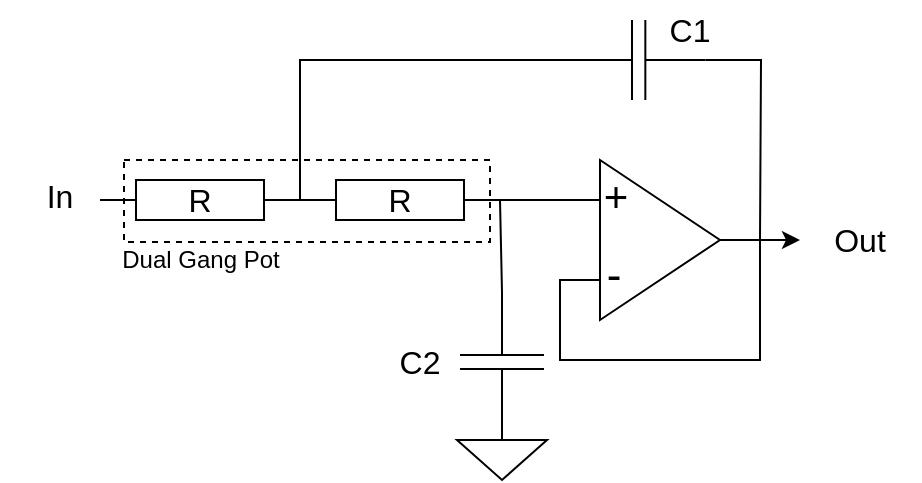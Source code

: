<mxfile version="26.0.4">
  <diagram name="Page-1" id="DIJfXaSiZgpQiBbqE2nx">
    <mxGraphModel dx="901" dy="615" grid="0" gridSize="10" guides="1" tooltips="1" connect="1" arrows="1" fold="1" page="0" pageScale="1" pageWidth="450" pageHeight="300" math="0" shadow="0">
      <root>
        <mxCell id="0" />
        <mxCell id="1" parent="0" />
        <mxCell id="puvLmINCdq48PFnhJvnb-30" value="" style="group" parent="1" vertex="1" connectable="0">
          <mxGeometry width="460" height="240" as="geometry" />
        </mxCell>
        <mxCell id="puvLmINCdq48PFnhJvnb-16" style="edgeStyle=orthogonalEdgeStyle;rounded=0;orthogonalLoop=1;jettySize=auto;html=1;exitX=1;exitY=0.5;exitDx=0;exitDy=0;exitPerimeter=0;entryX=0;entryY=0.25;entryDx=0;entryDy=0;endArrow=none;endFill=0;" parent="puvLmINCdq48PFnhJvnb-30" source="puvLmINCdq48PFnhJvnb-1" target="puvLmINCdq48PFnhJvnb-4" edge="1">
          <mxGeometry relative="1" as="geometry" />
        </mxCell>
        <mxCell id="puvLmINCdq48PFnhJvnb-1" value="" style="pointerEvents=1;verticalLabelPosition=bottom;shadow=0;dashed=0;align=center;html=1;verticalAlign=top;shape=mxgraph.electrical.resistors.resistor_1;" parent="puvLmINCdq48PFnhJvnb-30" vertex="1">
          <mxGeometry x="150" y="90" width="100" height="20" as="geometry" />
        </mxCell>
        <mxCell id="puvLmINCdq48PFnhJvnb-2" value="" style="pointerEvents=1;verticalLabelPosition=bottom;shadow=0;dashed=0;align=center;html=1;verticalAlign=top;shape=mxgraph.electrical.resistors.resistor_1;" parent="puvLmINCdq48PFnhJvnb-30" vertex="1">
          <mxGeometry x="50" y="90" width="100" height="20" as="geometry" />
        </mxCell>
        <mxCell id="puvLmINCdq48PFnhJvnb-27" style="edgeStyle=none;rounded=0;orthogonalLoop=1;jettySize=auto;html=1;exitX=1;exitY=0.5;exitDx=0;exitDy=0;" parent="puvLmINCdq48PFnhJvnb-30" source="puvLmINCdq48PFnhJvnb-4" target="puvLmINCdq48PFnhJvnb-28" edge="1">
          <mxGeometry relative="1" as="geometry">
            <mxPoint x="410" y="119.923" as="targetPoint" />
          </mxGeometry>
        </mxCell>
        <mxCell id="puvLmINCdq48PFnhJvnb-4" value="" style="triangle;whiteSpace=wrap;html=1;" parent="puvLmINCdq48PFnhJvnb-30" vertex="1">
          <mxGeometry x="300" y="80" width="60" height="80" as="geometry" />
        </mxCell>
        <mxCell id="puvLmINCdq48PFnhJvnb-25" style="edgeStyle=orthogonalEdgeStyle;rounded=0;orthogonalLoop=1;jettySize=auto;html=1;exitX=1;exitY=0.5;exitDx=0;exitDy=0;exitPerimeter=0;endArrow=none;endFill=0;" parent="puvLmINCdq48PFnhJvnb-30" source="puvLmINCdq48PFnhJvnb-5" edge="1">
          <mxGeometry relative="1" as="geometry">
            <mxPoint x="380" y="120" as="targetPoint" />
          </mxGeometry>
        </mxCell>
        <mxCell id="puvLmINCdq48PFnhJvnb-26" style="edgeStyle=orthogonalEdgeStyle;rounded=0;orthogonalLoop=1;jettySize=auto;html=1;exitX=0;exitY=0.5;exitDx=0;exitDy=0;exitPerimeter=0;entryX=1;entryY=0.5;entryDx=0;entryDy=0;entryPerimeter=0;endArrow=none;endFill=0;" parent="puvLmINCdq48PFnhJvnb-30" source="puvLmINCdq48PFnhJvnb-5" target="puvLmINCdq48PFnhJvnb-2" edge="1">
          <mxGeometry relative="1" as="geometry">
            <mxPoint x="250" y="100" as="targetPoint" />
            <Array as="points">
              <mxPoint x="150" y="30" />
            </Array>
          </mxGeometry>
        </mxCell>
        <mxCell id="puvLmINCdq48PFnhJvnb-5" value="" style="pointerEvents=1;verticalLabelPosition=bottom;shadow=0;dashed=0;align=center;html=1;verticalAlign=top;shape=mxgraph.electrical.capacitors.capacitor_1;" parent="puvLmINCdq48PFnhJvnb-30" vertex="1">
          <mxGeometry x="286" y="10" width="66.67" height="40" as="geometry" />
        </mxCell>
        <mxCell id="puvLmINCdq48PFnhJvnb-9" value="" style="pointerEvents=1;verticalLabelPosition=bottom;shadow=0;dashed=0;align=center;html=1;verticalAlign=top;shape=mxgraph.electrical.capacitors.capacitor_1;rotation=-90;" parent="puvLmINCdq48PFnhJvnb-30" vertex="1">
          <mxGeometry x="216" y="160" width="70" height="42" as="geometry" />
        </mxCell>
        <mxCell id="puvLmINCdq48PFnhJvnb-12" style="edgeStyle=none;rounded=0;orthogonalLoop=1;jettySize=auto;html=1;exitX=1;exitY=0.5;exitDx=0;exitDy=0;exitPerimeter=0;entryX=1;entryY=0.5;entryDx=0;entryDy=0;entryPerimeter=0;endArrow=none;endFill=0;" parent="puvLmINCdq48PFnhJvnb-30" source="puvLmINCdq48PFnhJvnb-9" target="puvLmINCdq48PFnhJvnb-1" edge="1">
          <mxGeometry relative="1" as="geometry" />
        </mxCell>
        <mxCell id="puvLmINCdq48PFnhJvnb-17" style="edgeStyle=orthogonalEdgeStyle;rounded=0;orthogonalLoop=1;jettySize=auto;html=1;exitX=0;exitY=0.75;exitDx=0;exitDy=0;entryX=1;entryY=0.5;entryDx=0;entryDy=0;endArrow=none;endFill=0;" parent="puvLmINCdq48PFnhJvnb-30" source="puvLmINCdq48PFnhJvnb-4" target="puvLmINCdq48PFnhJvnb-4" edge="1">
          <mxGeometry relative="1" as="geometry" />
        </mxCell>
        <mxCell id="puvLmINCdq48PFnhJvnb-18" value="&lt;font style=&quot;font-size: 21px;&quot;&gt;+&lt;/font&gt;" style="text;html=1;align=center;verticalAlign=middle;whiteSpace=wrap;rounded=0;" parent="puvLmINCdq48PFnhJvnb-30" vertex="1">
          <mxGeometry x="277.5" y="83" width="60" height="30" as="geometry" />
        </mxCell>
        <mxCell id="puvLmINCdq48PFnhJvnb-19" value="&lt;font style=&quot;font-size: 22px;&quot;&gt;-&lt;/font&gt;" style="text;html=1;align=center;verticalAlign=middle;whiteSpace=wrap;rounded=0;" parent="puvLmINCdq48PFnhJvnb-30" vertex="1">
          <mxGeometry x="276.5" y="123" width="60" height="30" as="geometry" />
        </mxCell>
        <mxCell id="puvLmINCdq48PFnhJvnb-20" value="&lt;font style=&quot;font-size: 16px;&quot;&gt;R&lt;/font&gt;" style="text;html=1;align=center;verticalAlign=middle;whiteSpace=wrap;rounded=0;" parent="puvLmINCdq48PFnhJvnb-30" vertex="1">
          <mxGeometry x="70" y="85" width="60" height="30" as="geometry" />
        </mxCell>
        <mxCell id="puvLmINCdq48PFnhJvnb-21" value="&lt;font style=&quot;font-size: 16px;&quot;&gt;R&lt;/font&gt;" style="text;html=1;align=center;verticalAlign=middle;whiteSpace=wrap;rounded=0;" parent="puvLmINCdq48PFnhJvnb-30" vertex="1">
          <mxGeometry x="170" y="85" width="60" height="30" as="geometry" />
        </mxCell>
        <mxCell id="puvLmINCdq48PFnhJvnb-22" value="&lt;font style=&quot;font-size: 16px;&quot;&gt;C1&lt;/font&gt;" style="text;html=1;align=center;verticalAlign=middle;whiteSpace=wrap;rounded=0;" parent="puvLmINCdq48PFnhJvnb-30" vertex="1">
          <mxGeometry x="315" width="60" height="30" as="geometry" />
        </mxCell>
        <mxCell id="puvLmINCdq48PFnhJvnb-23" value="&lt;font style=&quot;font-size: 16px;&quot;&gt;C2&lt;/font&gt;" style="text;html=1;align=center;verticalAlign=middle;whiteSpace=wrap;rounded=0;" parent="puvLmINCdq48PFnhJvnb-30" vertex="1">
          <mxGeometry x="180" y="166" width="60" height="30" as="geometry" />
        </mxCell>
        <mxCell id="puvLmINCdq48PFnhJvnb-24" value="" style="pointerEvents=1;verticalLabelPosition=bottom;shadow=0;dashed=0;align=center;html=1;verticalAlign=top;shape=mxgraph.electrical.signal_sources.signal_ground;" parent="puvLmINCdq48PFnhJvnb-30" vertex="1">
          <mxGeometry x="228.5" y="210" width="45" height="30" as="geometry" />
        </mxCell>
        <mxCell id="puvLmINCdq48PFnhJvnb-28" value="&lt;font style=&quot;font-size: 16px;&quot;&gt;Out&lt;/font&gt;" style="text;html=1;align=center;verticalAlign=middle;whiteSpace=wrap;rounded=0;" parent="puvLmINCdq48PFnhJvnb-30" vertex="1">
          <mxGeometry x="400" y="105.003" width="60" height="30" as="geometry" />
        </mxCell>
        <mxCell id="puvLmINCdq48PFnhJvnb-29" value="&lt;font style=&quot;font-size: 16px;&quot;&gt;In&lt;/font&gt;" style="text;html=1;align=center;verticalAlign=middle;whiteSpace=wrap;rounded=0;" parent="puvLmINCdq48PFnhJvnb-30" vertex="1">
          <mxGeometry y="83.003" width="60" height="30" as="geometry" />
        </mxCell>
        <mxCell id="Lzmoz_zXVJM7c53r48KM-1" value="" style="rounded=0;whiteSpace=wrap;html=1;fillColor=none;dashed=1;perimeterSpacing=1;" vertex="1" parent="puvLmINCdq48PFnhJvnb-30">
          <mxGeometry x="62" y="80" width="183" height="41" as="geometry" />
        </mxCell>
        <mxCell id="Lzmoz_zXVJM7c53r48KM-2" value="Dual Gang Pot" style="text;html=1;align=center;verticalAlign=middle;whiteSpace=wrap;rounded=0;" vertex="1" parent="puvLmINCdq48PFnhJvnb-30">
          <mxGeometry x="47.5" y="115" width="105" height="30" as="geometry" />
        </mxCell>
      </root>
    </mxGraphModel>
  </diagram>
</mxfile>
